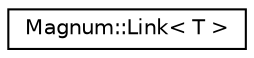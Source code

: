 digraph "圖形化之類別階層"
{
  edge [fontname="Helvetica",fontsize="10",labelfontname="Helvetica",labelfontsize="10"];
  node [fontname="Helvetica",fontsize="10",shape=record];
  rankdir="LR";
  Node1 [label="Magnum::Link\< T \>",height=0.2,width=0.4,color="black", fillcolor="white", style="filled",URL="$class_magnum_1_1_link.html"];
}
